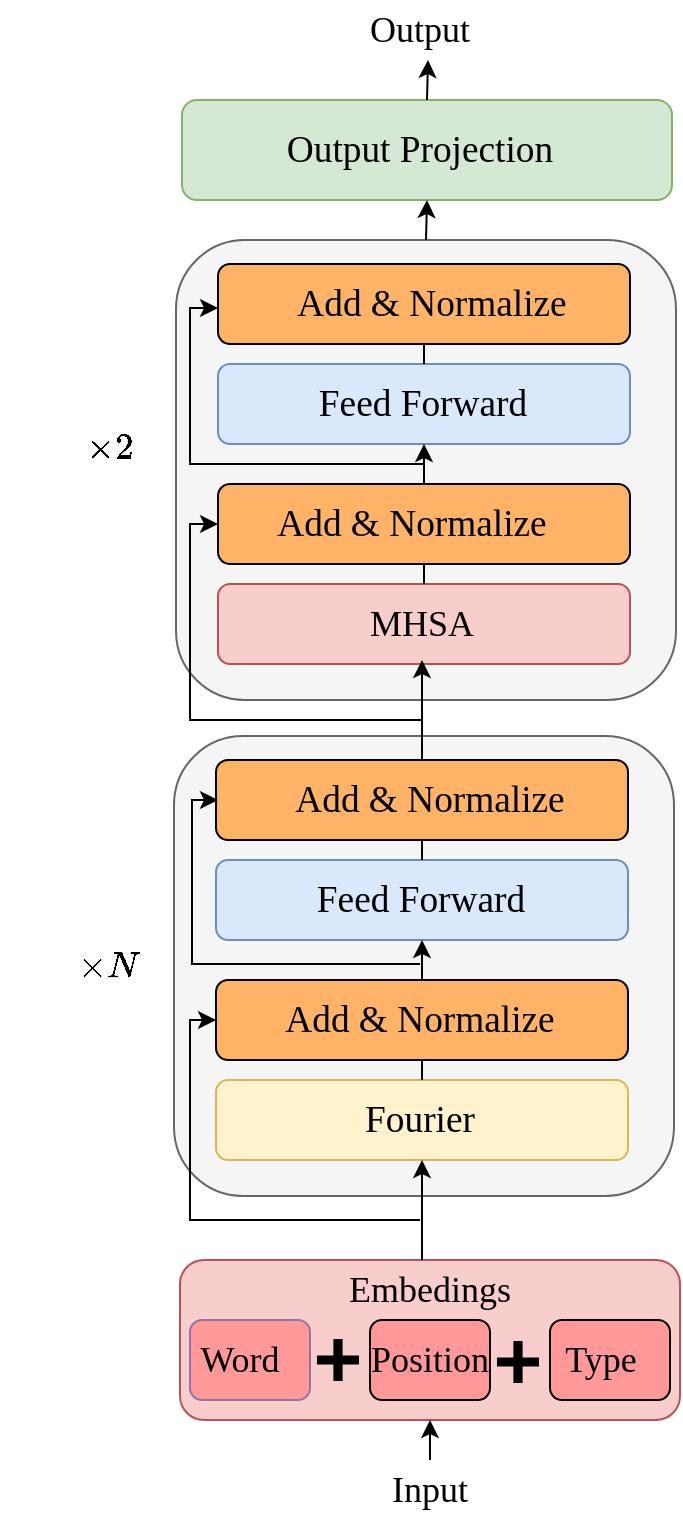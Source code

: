 <mxfile version="26.0.16">
  <diagram name="第 1 页" id="OZodCYnjfzVSxdGQ9F1W">
    <mxGraphModel dx="1050" dy="1691" grid="1" gridSize="10" guides="1" tooltips="1" connect="1" arrows="1" fold="1" page="1" pageScale="1" pageWidth="827" pageHeight="1169" math="1" shadow="0">
      <root>
        <mxCell id="0" />
        <mxCell id="1" parent="0" />
        <mxCell id="BH4oJEIWNUZMl2tsmwMQ-1" value="&lt;font style=&quot;font-size: 18px;&quot; face=&quot;Times New Roman&quot;&gt;Input&lt;/font&gt;" style="text;html=1;align=center;verticalAlign=middle;whiteSpace=wrap;rounded=0;" vertex="1" parent="1">
          <mxGeometry x="370" y="340" width="60" height="30" as="geometry" />
        </mxCell>
        <mxCell id="BH4oJEIWNUZMl2tsmwMQ-2" value="" style="rounded=1;whiteSpace=wrap;html=1;fillColor=#f8cecc;strokeColor=#b85450;" vertex="1" parent="1">
          <mxGeometry x="275" y="240" width="250" height="80" as="geometry" />
        </mxCell>
        <mxCell id="BH4oJEIWNUZMl2tsmwMQ-3" value="&lt;font style=&quot;font-size: 18px;&quot; face=&quot;Times New Roman&quot;&gt;Embedings&lt;/font&gt;" style="text;html=1;align=center;verticalAlign=middle;whiteSpace=wrap;rounded=0;" vertex="1" parent="1">
          <mxGeometry x="370" y="240" width="60" height="30" as="geometry" />
        </mxCell>
        <mxCell id="BH4oJEIWNUZMl2tsmwMQ-4" value="" style="rounded=1;whiteSpace=wrap;html=1;fillColor=#FF9999;strokeColor=#9673a6;" vertex="1" parent="1">
          <mxGeometry x="280" y="270" width="60" height="40" as="geometry" />
        </mxCell>
        <mxCell id="BH4oJEIWNUZMl2tsmwMQ-5" value="&lt;font style=&quot;font-size: 18px;&quot; face=&quot;Times New Roman&quot;&gt;Word&lt;/font&gt;" style="text;html=1;align=center;verticalAlign=middle;whiteSpace=wrap;rounded=0;" vertex="1" parent="1">
          <mxGeometry x="275" y="275" width="60" height="30" as="geometry" />
        </mxCell>
        <mxCell id="BH4oJEIWNUZMl2tsmwMQ-6" value="" style="rounded=1;whiteSpace=wrap;html=1;fillColor=#FF9999;" vertex="1" parent="1">
          <mxGeometry x="370" y="270" width="60" height="40" as="geometry" />
        </mxCell>
        <mxCell id="BH4oJEIWNUZMl2tsmwMQ-7" value="" style="rounded=1;whiteSpace=wrap;html=1;fillColor=#FF9999;" vertex="1" parent="1">
          <mxGeometry x="460" y="270" width="60" height="40" as="geometry" />
        </mxCell>
        <mxCell id="BH4oJEIWNUZMl2tsmwMQ-8" value="&lt;font style=&quot;font-size: 18px;&quot; face=&quot;Times New Roman&quot;&gt;Position&lt;/font&gt;" style="text;html=1;align=center;verticalAlign=middle;whiteSpace=wrap;rounded=0;" vertex="1" parent="1">
          <mxGeometry x="370" y="275" width="60" height="30" as="geometry" />
        </mxCell>
        <mxCell id="BH4oJEIWNUZMl2tsmwMQ-9" value="&lt;font style=&quot;font-size: 18px;&quot; face=&quot;Times New Roman&quot;&gt;Type&lt;/font&gt;" style="text;html=1;align=center;verticalAlign=middle;whiteSpace=wrap;rounded=0;" vertex="1" parent="1">
          <mxGeometry x="458" y="275" width="55" height="30" as="geometry" />
        </mxCell>
        <mxCell id="BH4oJEIWNUZMl2tsmwMQ-12" value="&lt;div&gt;&lt;span style=&quot;font-size: 14pt; font-family: &amp;quot;Times New Roman&amp;quot;;&quot;&gt;Fourier&lt;/span&gt;&lt;/div&gt;" style="text;html=1;align=center;verticalAlign=middle;whiteSpace=wrap;rounded=0;" vertex="1" parent="1">
          <mxGeometry x="365" y="155" width="60" height="30" as="geometry" />
        </mxCell>
        <mxCell id="BH4oJEIWNUZMl2tsmwMQ-14" value="&lt;div&gt;&lt;span style=&quot;font-size: 14pt; font-family: &amp;quot;Times New Roman&amp;quot;;&quot;&gt;Add &amp;amp; Normalize&lt;/span&gt;&lt;/div&gt;" style="text;html=1;align=center;verticalAlign=middle;whiteSpace=wrap;rounded=0;" vertex="1" parent="1">
          <mxGeometry x="320" y="105" width="160" height="30" as="geometry" />
        </mxCell>
        <mxCell id="BH4oJEIWNUZMl2tsmwMQ-19" value="&lt;div&gt;&lt;span style=&quot;font-size: 14pt; font-family: &amp;quot;Times New Roman&amp;quot;;&quot;&gt;Feed Forward&lt;/span&gt;&lt;/div&gt;" style="text;html=1;align=center;verticalAlign=middle;whiteSpace=wrap;rounded=0;" vertex="1" parent="1">
          <mxGeometry x="342" y="45" width="116" height="30" as="geometry" />
        </mxCell>
        <mxCell id="BH4oJEIWNUZMl2tsmwMQ-20" value="" style="group" vertex="1" connectable="0" parent="1">
          <mxGeometry x="272" y="-22" width="250" height="230" as="geometry" />
        </mxCell>
        <mxCell id="BH4oJEIWNUZMl2tsmwMQ-10" value="" style="rounded=1;whiteSpace=wrap;html=1;fillColor=#f5f5f5;fontColor=#333333;strokeColor=#666666;" vertex="1" parent="BH4oJEIWNUZMl2tsmwMQ-20">
          <mxGeometry width="250" height="230" as="geometry" />
        </mxCell>
        <mxCell id="BH4oJEIWNUZMl2tsmwMQ-11" value="" style="rounded=1;whiteSpace=wrap;html=1;fillColor=#fff2cc;strokeColor=#d6b656;" vertex="1" parent="BH4oJEIWNUZMl2tsmwMQ-20">
          <mxGeometry x="21" y="172" width="206" height="40" as="geometry" />
        </mxCell>
        <mxCell id="BH4oJEIWNUZMl2tsmwMQ-13" value="" style="rounded=1;whiteSpace=wrap;html=1;fillColor=#FFB366;" vertex="1" parent="BH4oJEIWNUZMl2tsmwMQ-20">
          <mxGeometry x="21" y="122" width="206" height="40" as="geometry" />
        </mxCell>
        <mxCell id="BH4oJEIWNUZMl2tsmwMQ-16" value="" style="rounded=1;whiteSpace=wrap;html=1;fillColor=#dae8fc;strokeColor=#6c8ebf;" vertex="1" parent="BH4oJEIWNUZMl2tsmwMQ-20">
          <mxGeometry x="21" y="62" width="206" height="40" as="geometry" />
        </mxCell>
        <mxCell id="BH4oJEIWNUZMl2tsmwMQ-17" value="" style="rounded=1;whiteSpace=wrap;html=1;fillColor=#FFB366;" vertex="1" parent="BH4oJEIWNUZMl2tsmwMQ-20">
          <mxGeometry x="21" y="12" width="206" height="40" as="geometry" />
        </mxCell>
        <mxCell id="BH4oJEIWNUZMl2tsmwMQ-18" value="&lt;div&gt;&lt;span style=&quot;font-size: 14pt; font-family: &amp;quot;Times New Roman&amp;quot;;&quot;&gt;Add &amp;amp; Normalize&lt;/span&gt;&lt;/div&gt;" style="text;html=1;align=center;verticalAlign=middle;whiteSpace=wrap;rounded=0;" vertex="1" parent="BH4oJEIWNUZMl2tsmwMQ-20">
          <mxGeometry x="48" y="17" width="160" height="30" as="geometry" />
        </mxCell>
        <mxCell id="BH4oJEIWNUZMl2tsmwMQ-29" value="&lt;div&gt;&lt;span style=&quot;font-size: 14pt; font-family: &amp;quot;Times New Roman&amp;quot;;&quot;&gt;Add &amp;amp; Normalize&lt;/span&gt;&lt;/div&gt;" style="text;html=1;align=center;verticalAlign=middle;whiteSpace=wrap;rounded=0;" vertex="1" parent="BH4oJEIWNUZMl2tsmwMQ-20">
          <mxGeometry x="43" y="127" width="160" height="30" as="geometry" />
        </mxCell>
        <mxCell id="BH4oJEIWNUZMl2tsmwMQ-31" value="&lt;div&gt;&lt;span style=&quot;font-size: 14pt; font-family: &amp;quot;Times New Roman&amp;quot;;&quot;&gt;Feed Forward&lt;/span&gt;&lt;/div&gt;" style="text;html=1;align=center;verticalAlign=middle;whiteSpace=wrap;rounded=0;" vertex="1" parent="BH4oJEIWNUZMl2tsmwMQ-20">
          <mxGeometry x="64.5" y="67" width="117" height="30" as="geometry" />
        </mxCell>
        <mxCell id="BH4oJEIWNUZMl2tsmwMQ-45" value="" style="endArrow=none;html=1;rounded=0;exitX=0.5;exitY=0;exitDx=0;exitDy=0;entryX=0.5;entryY=1;entryDx=0;entryDy=0;" edge="1" parent="BH4oJEIWNUZMl2tsmwMQ-20" source="BH4oJEIWNUZMl2tsmwMQ-11" target="BH4oJEIWNUZMl2tsmwMQ-13">
          <mxGeometry width="50" height="50" relative="1" as="geometry">
            <mxPoint x="158" y="212" as="sourcePoint" />
            <mxPoint x="208" y="162" as="targetPoint" />
          </mxGeometry>
        </mxCell>
        <mxCell id="BH4oJEIWNUZMl2tsmwMQ-30" value="&lt;div&gt;&lt;span style=&quot;font-size: 14pt; font-family: &amp;quot;Times New Roman&amp;quot;;&quot;&gt;Fourier&lt;/span&gt;&lt;/div&gt;" style="text;html=1;align=center;verticalAlign=middle;whiteSpace=wrap;rounded=0;" vertex="1" parent="BH4oJEIWNUZMl2tsmwMQ-20">
          <mxGeometry x="93" y="177" width="60" height="30" as="geometry" />
        </mxCell>
        <mxCell id="BH4oJEIWNUZMl2tsmwMQ-46" value="" style="endArrow=classic;html=1;rounded=0;exitX=0.5;exitY=0;exitDx=0;exitDy=0;entryX=0.5;entryY=1;entryDx=0;entryDy=0;" edge="1" parent="BH4oJEIWNUZMl2tsmwMQ-20" source="BH4oJEIWNUZMl2tsmwMQ-13" target="BH4oJEIWNUZMl2tsmwMQ-16">
          <mxGeometry width="50" height="50" relative="1" as="geometry">
            <mxPoint x="158" y="212" as="sourcePoint" />
            <mxPoint x="208" y="162" as="targetPoint" />
          </mxGeometry>
        </mxCell>
        <mxCell id="BH4oJEIWNUZMl2tsmwMQ-48" value="" style="endArrow=none;html=1;rounded=0;exitX=0.5;exitY=0;exitDx=0;exitDy=0;entryX=0.5;entryY=1;entryDx=0;entryDy=0;" edge="1" parent="BH4oJEIWNUZMl2tsmwMQ-20" source="BH4oJEIWNUZMl2tsmwMQ-16" target="BH4oJEIWNUZMl2tsmwMQ-17">
          <mxGeometry width="50" height="50" relative="1" as="geometry">
            <mxPoint x="158" y="212" as="sourcePoint" />
            <mxPoint x="208" y="162" as="targetPoint" />
          </mxGeometry>
        </mxCell>
        <mxCell id="BH4oJEIWNUZMl2tsmwMQ-21" value="" style="group" vertex="1" connectable="0" parent="1">
          <mxGeometry x="273" y="-270" width="250" height="230" as="geometry" />
        </mxCell>
        <mxCell id="BH4oJEIWNUZMl2tsmwMQ-22" value="" style="rounded=1;whiteSpace=wrap;html=1;fillColor=#f5f5f5;fontColor=#333333;strokeColor=#666666;" vertex="1" parent="BH4oJEIWNUZMl2tsmwMQ-21">
          <mxGeometry width="250" height="230" as="geometry" />
        </mxCell>
        <mxCell id="BH4oJEIWNUZMl2tsmwMQ-23" value="" style="rounded=1;whiteSpace=wrap;html=1;fillColor=#f8cecc;strokeColor=#b85450;" vertex="1" parent="BH4oJEIWNUZMl2tsmwMQ-21">
          <mxGeometry x="21" y="172" width="206" height="40" as="geometry" />
        </mxCell>
        <mxCell id="BH4oJEIWNUZMl2tsmwMQ-24" value="" style="rounded=1;whiteSpace=wrap;html=1;fillColor=#FFB366;" vertex="1" parent="BH4oJEIWNUZMl2tsmwMQ-21">
          <mxGeometry x="21" y="122" width="206" height="40" as="geometry" />
        </mxCell>
        <mxCell id="BH4oJEIWNUZMl2tsmwMQ-25" value="" style="rounded=1;whiteSpace=wrap;html=1;fillColor=#dae8fc;strokeColor=#6c8ebf;" vertex="1" parent="BH4oJEIWNUZMl2tsmwMQ-21">
          <mxGeometry x="21" y="62" width="206" height="40" as="geometry" />
        </mxCell>
        <mxCell id="BH4oJEIWNUZMl2tsmwMQ-26" value="" style="rounded=1;whiteSpace=wrap;html=1;fillColor=#FFB366;" vertex="1" parent="BH4oJEIWNUZMl2tsmwMQ-21">
          <mxGeometry x="21" y="12" width="206" height="40" as="geometry" />
        </mxCell>
        <mxCell id="BH4oJEIWNUZMl2tsmwMQ-27" value="&lt;div&gt;&lt;span style=&quot;font-size: 14pt; font-family: &amp;quot;Times New Roman&amp;quot;;&quot;&gt;Add &amp;amp; Normalize&lt;/span&gt;&lt;/div&gt;" style="text;html=1;align=center;verticalAlign=middle;whiteSpace=wrap;rounded=0;" vertex="1" parent="BH4oJEIWNUZMl2tsmwMQ-21">
          <mxGeometry x="48" y="17" width="160" height="30" as="geometry" />
        </mxCell>
        <mxCell id="BH4oJEIWNUZMl2tsmwMQ-28" value="&lt;div&gt;&lt;span style=&quot;font-size: 14pt; font-family: &amp;quot;Times New Roman&amp;quot;;&quot;&gt;Add &amp;amp; Normalize&lt;/span&gt;&lt;/div&gt;" style="text;html=1;align=center;verticalAlign=middle;whiteSpace=wrap;rounded=0;" vertex="1" parent="BH4oJEIWNUZMl2tsmwMQ-21">
          <mxGeometry x="38" y="127" width="160" height="30" as="geometry" />
        </mxCell>
        <mxCell id="BH4oJEIWNUZMl2tsmwMQ-32" value="&lt;font style=&quot;font-size: 18px;&quot; face=&quot;Times New Roman&quot;&gt;MHSA&lt;/font&gt;" style="text;html=1;align=center;verticalAlign=middle;whiteSpace=wrap;rounded=0;" vertex="1" parent="BH4oJEIWNUZMl2tsmwMQ-21">
          <mxGeometry x="93" y="177" width="60" height="30" as="geometry" />
        </mxCell>
        <mxCell id="BH4oJEIWNUZMl2tsmwMQ-33" value="&lt;div&gt;&lt;span style=&quot;font-size: 14pt; font-family: &amp;quot;Times New Roman&amp;quot;;&quot;&gt;Feed Forward&lt;/span&gt;&lt;/div&gt;" style="text;html=1;align=center;verticalAlign=middle;whiteSpace=wrap;rounded=0;" vertex="1" parent="BH4oJEIWNUZMl2tsmwMQ-21">
          <mxGeometry x="64.5" y="67" width="117" height="30" as="geometry" />
        </mxCell>
        <mxCell id="BH4oJEIWNUZMl2tsmwMQ-50" value="" style="endArrow=none;html=1;rounded=0;exitX=0.5;exitY=0;exitDx=0;exitDy=0;entryX=0.5;entryY=1;entryDx=0;entryDy=0;" edge="1" parent="BH4oJEIWNUZMl2tsmwMQ-21" source="BH4oJEIWNUZMl2tsmwMQ-23" target="BH4oJEIWNUZMl2tsmwMQ-24">
          <mxGeometry width="50" height="50" relative="1" as="geometry">
            <mxPoint x="157" y="260" as="sourcePoint" />
            <mxPoint x="207" y="210" as="targetPoint" />
          </mxGeometry>
        </mxCell>
        <mxCell id="BH4oJEIWNUZMl2tsmwMQ-51" value="" style="endArrow=classic;html=1;rounded=0;exitX=0.5;exitY=0;exitDx=0;exitDy=0;entryX=0.5;entryY=1;entryDx=0;entryDy=0;" edge="1" parent="BH4oJEIWNUZMl2tsmwMQ-21" source="BH4oJEIWNUZMl2tsmwMQ-24" target="BH4oJEIWNUZMl2tsmwMQ-25">
          <mxGeometry width="50" height="50" relative="1" as="geometry">
            <mxPoint x="157" y="260" as="sourcePoint" />
            <mxPoint x="207" y="210" as="targetPoint" />
          </mxGeometry>
        </mxCell>
        <mxCell id="BH4oJEIWNUZMl2tsmwMQ-52" value="" style="endArrow=none;html=1;rounded=0;exitX=0.5;exitY=0;exitDx=0;exitDy=0;entryX=0.5;entryY=1;entryDx=0;entryDy=0;" edge="1" parent="BH4oJEIWNUZMl2tsmwMQ-21" source="BH4oJEIWNUZMl2tsmwMQ-25" target="BH4oJEIWNUZMl2tsmwMQ-26">
          <mxGeometry width="50" height="50" relative="1" as="geometry">
            <mxPoint x="157" y="260" as="sourcePoint" />
            <mxPoint x="207" y="210" as="targetPoint" />
          </mxGeometry>
        </mxCell>
        <mxCell id="BH4oJEIWNUZMl2tsmwMQ-35" value="" style="endArrow=classic;html=1;rounded=0;exitX=0.5;exitY=0;exitDx=0;exitDy=0;entryX=0.5;entryY=1;entryDx=0;entryDy=0;" edge="1" parent="1" source="BH4oJEIWNUZMl2tsmwMQ-1" target="BH4oJEIWNUZMl2tsmwMQ-2">
          <mxGeometry width="50" height="50" relative="1" as="geometry">
            <mxPoint x="525" y="380" as="sourcePoint" />
            <mxPoint x="575" y="330" as="targetPoint" />
          </mxGeometry>
        </mxCell>
        <mxCell id="BH4oJEIWNUZMl2tsmwMQ-36" value="" style="shape=cross;whiteSpace=wrap;html=1;fillColor=#000000;size=0.18;" vertex="1" parent="1">
          <mxGeometry x="344" y="280" width="20" height="20" as="geometry" />
        </mxCell>
        <mxCell id="BH4oJEIWNUZMl2tsmwMQ-40" value="" style="shape=cross;whiteSpace=wrap;html=1;fillColor=#000000;size=0.18;" vertex="1" parent="1">
          <mxGeometry x="434" y="281" width="20" height="20" as="geometry" />
        </mxCell>
        <mxCell id="BH4oJEIWNUZMl2tsmwMQ-41" value="" style="endArrow=classic;html=1;rounded=0;entryX=0.5;entryY=1;entryDx=0;entryDy=0;" edge="1" parent="1" target="BH4oJEIWNUZMl2tsmwMQ-11">
          <mxGeometry width="50" height="50" relative="1" as="geometry">
            <mxPoint x="396" y="240" as="sourcePoint" />
            <mxPoint x="480" y="140" as="targetPoint" />
          </mxGeometry>
        </mxCell>
        <mxCell id="BH4oJEIWNUZMl2tsmwMQ-49" value="" style="endArrow=classic;html=1;rounded=0;exitX=0.5;exitY=0;exitDx=0;exitDy=0;" edge="1" parent="1" source="BH4oJEIWNUZMl2tsmwMQ-17">
          <mxGeometry width="50" height="50" relative="1" as="geometry">
            <mxPoint x="430" y="90" as="sourcePoint" />
            <mxPoint x="396" y="-60" as="targetPoint" />
          </mxGeometry>
        </mxCell>
        <mxCell id="BH4oJEIWNUZMl2tsmwMQ-53" value="" style="endArrow=classic;html=1;rounded=0;entryX=0;entryY=0.5;entryDx=0;entryDy=0;" edge="1" parent="1" target="BH4oJEIWNUZMl2tsmwMQ-13">
          <mxGeometry width="50" height="50" relative="1" as="geometry">
            <mxPoint x="395" y="220" as="sourcePoint" />
            <mxPoint x="485" y="40" as="targetPoint" />
            <Array as="points">
              <mxPoint x="280" y="220" />
              <mxPoint x="280" y="120" />
            </Array>
          </mxGeometry>
        </mxCell>
        <mxCell id="BH4oJEIWNUZMl2tsmwMQ-54" value="" style="endArrow=classic;html=1;rounded=0;" edge="1" parent="1">
          <mxGeometry width="50" height="50" relative="1" as="geometry">
            <mxPoint x="395" y="92" as="sourcePoint" />
            <mxPoint x="294" y="10" as="targetPoint" />
            <Array as="points">
              <mxPoint x="281" y="92" />
              <mxPoint x="281" y="10" />
            </Array>
          </mxGeometry>
        </mxCell>
        <mxCell id="BH4oJEIWNUZMl2tsmwMQ-55" value="" style="endArrow=classic;html=1;rounded=0;entryX=0;entryY=0.5;entryDx=0;entryDy=0;" edge="1" parent="1" target="BH4oJEIWNUZMl2tsmwMQ-24">
          <mxGeometry width="50" height="50" relative="1" as="geometry">
            <mxPoint x="396" y="-30" as="sourcePoint" />
            <mxPoint x="290" y="-128" as="targetPoint" />
            <Array as="points">
              <mxPoint x="280" y="-30" />
              <mxPoint x="280" y="-128" />
            </Array>
          </mxGeometry>
        </mxCell>
        <mxCell id="BH4oJEIWNUZMl2tsmwMQ-56" value="" style="endArrow=classic;html=1;rounded=0;entryX=0;entryY=0.5;entryDx=0;entryDy=0;" edge="1" parent="1">
          <mxGeometry width="50" height="50" relative="1" as="geometry">
            <mxPoint x="397" y="-158" as="sourcePoint" />
            <mxPoint x="294" y="-236" as="targetPoint" />
            <Array as="points">
              <mxPoint x="280" y="-158" />
              <mxPoint x="280" y="-236" />
            </Array>
          </mxGeometry>
        </mxCell>
        <mxCell id="BH4oJEIWNUZMl2tsmwMQ-57" value="" style="rounded=1;whiteSpace=wrap;html=1;fillColor=#d5e8d4;strokeColor=#82b366;" vertex="1" parent="1">
          <mxGeometry x="276" y="-340" width="245" height="50" as="geometry" />
        </mxCell>
        <mxCell id="BH4oJEIWNUZMl2tsmwMQ-58" value="&lt;div&gt;&lt;span style=&quot;font-size: 14pt; font-family: &amp;quot;Times New Roman&amp;quot;;&quot;&gt;Output Projection&lt;/span&gt;&lt;/div&gt;" style="text;html=1;align=center;verticalAlign=middle;whiteSpace=wrap;rounded=0;" vertex="1" parent="1">
          <mxGeometry x="320" y="-330" width="150" height="30" as="geometry" />
        </mxCell>
        <mxCell id="BH4oJEIWNUZMl2tsmwMQ-59" value="" style="endArrow=classic;html=1;rounded=0;exitX=0.5;exitY=0;exitDx=0;exitDy=0;entryX=0.5;entryY=1;entryDx=0;entryDy=0;" edge="1" parent="1" source="BH4oJEIWNUZMl2tsmwMQ-22" target="BH4oJEIWNUZMl2tsmwMQ-57">
          <mxGeometry width="50" height="50" relative="1" as="geometry">
            <mxPoint x="430" y="-110" as="sourcePoint" />
            <mxPoint x="480" y="-160" as="targetPoint" />
          </mxGeometry>
        </mxCell>
        <mxCell id="BH4oJEIWNUZMl2tsmwMQ-60" value="" style="endArrow=classic;html=1;rounded=0;exitX=0.5;exitY=0;exitDx=0;exitDy=0;" edge="1" parent="1" source="BH4oJEIWNUZMl2tsmwMQ-57">
          <mxGeometry width="50" height="50" relative="1" as="geometry">
            <mxPoint x="430" y="-310" as="sourcePoint" />
            <mxPoint x="399" y="-360" as="targetPoint" />
          </mxGeometry>
        </mxCell>
        <mxCell id="BH4oJEIWNUZMl2tsmwMQ-61" value="&lt;font style=&quot;font-size: 18px;&quot; face=&quot;Times New Roman&quot;&gt;Output&lt;/font&gt;" style="text;html=1;align=center;verticalAlign=middle;whiteSpace=wrap;rounded=0;" vertex="1" parent="1">
          <mxGeometry x="365" y="-390" width="60" height="30" as="geometry" />
        </mxCell>
        <mxCell id="BH4oJEIWNUZMl2tsmwMQ-62" value="&lt;font style=&quot;font-size: 18px;&quot; face=&quot;Times New Roman&quot;&gt;$$\times{N}$$&lt;/font&gt;" style="text;html=1;align=center;verticalAlign=middle;whiteSpace=wrap;rounded=0;" vertex="1" parent="1">
          <mxGeometry x="210" y="79" width="60" height="28" as="geometry" />
        </mxCell>
        <mxCell id="BH4oJEIWNUZMl2tsmwMQ-63" value="&lt;font style=&quot;font-size: 18px;&quot; face=&quot;Times New Roman&quot;&gt;$$\times{2}$$&lt;/font&gt;" style="text;html=1;align=center;verticalAlign=middle;whiteSpace=wrap;rounded=0;" vertex="1" parent="1">
          <mxGeometry x="210" y="-180" width="60" height="28" as="geometry" />
        </mxCell>
      </root>
    </mxGraphModel>
  </diagram>
</mxfile>
